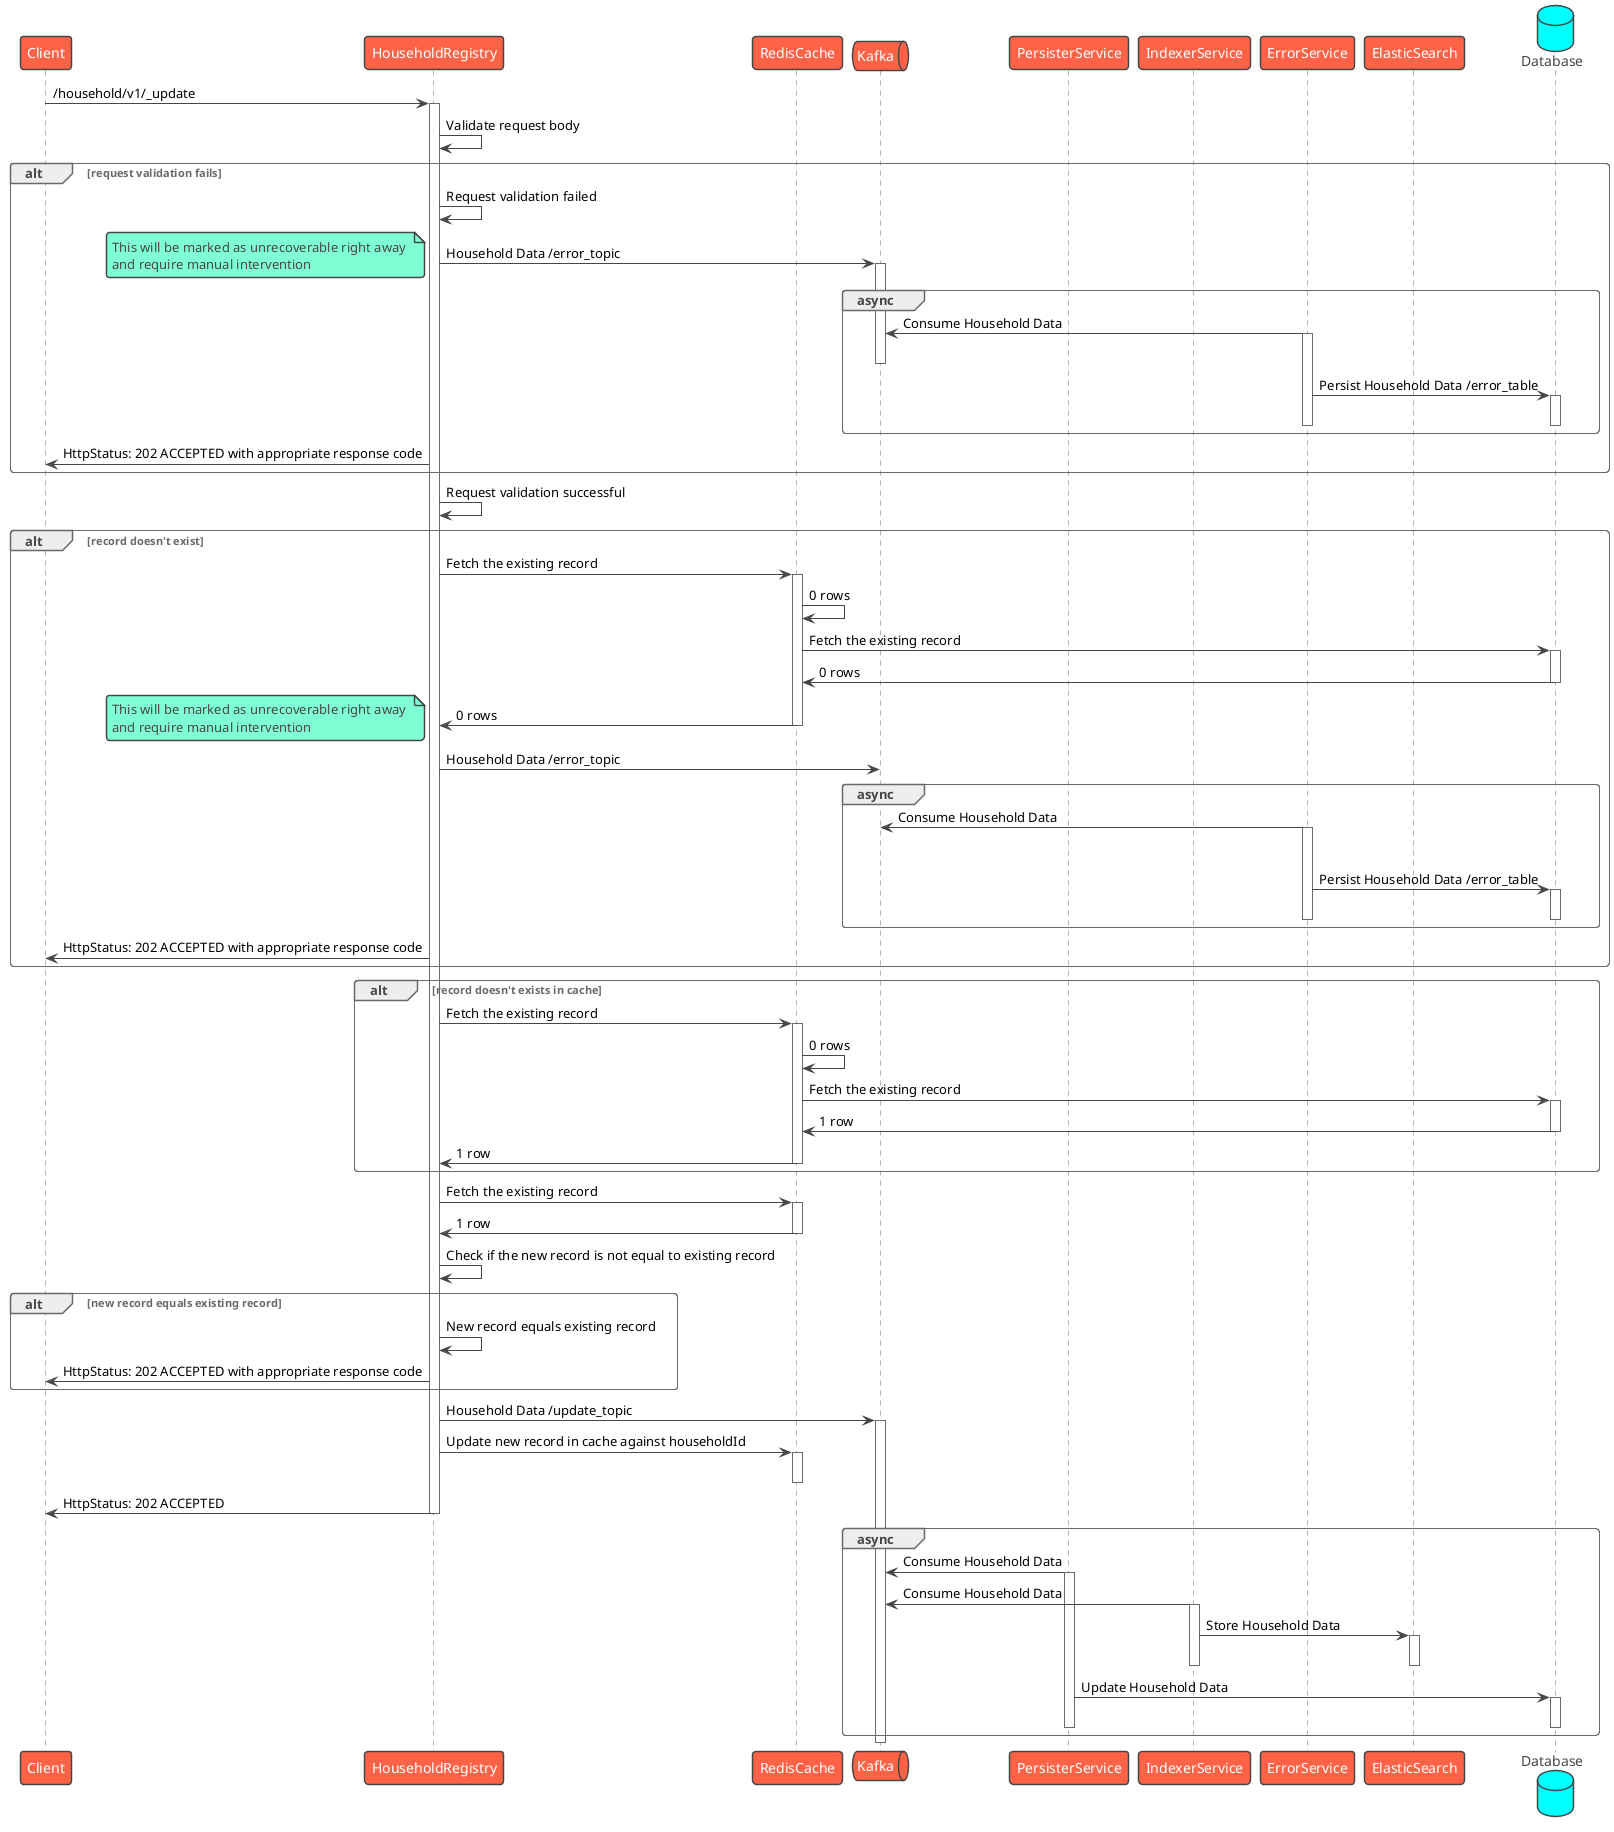 @startuml Household Registry - Update
!theme vibrant
participant Client as c
participant HouseholdRegistry as hr
participant RedisCache as rc
queue Kafka as k
participant PersisterService as prs
participant IndexerService as idx
participant ErrorService as es
participant ElasticSearch as el
database Database as db
c -> hr : /household/v1/_update
activate hr
hr -> hr: Validate request body
alt request validation fails
    hr -> hr: Request validation failed
    hr -> k: Household Data /error_topic
    note left
        This will be marked as unrecoverable right away 
        and require manual intervention
    end note
    activate k
    group async
        es -> k: Consume Household Data
        activate es
        deactivate k
        es -> db: Persist Household Data /error_table
        activate db
        deactivate db
        deactivate es
    end
    hr -> c: HttpStatus: 202 ACCEPTED with appropriate response code
end
hr -> hr: Request validation successful
alt record doesn't exist
    hr -> rc: Fetch the existing record
    activate rc
    rc -> rc: 0 rows
    rc -> db: Fetch the existing record
    activate db
    db -> rc: 0 rows
    deactivate db
    rc -> hr: 0 rows
    deactivate rc
    note left
        This will be marked as unrecoverable right away 
        and require manual intervention
    end note
    hr -> k: Household Data /error_topic
    group async
        es -> k: Consume Household Data
        activate es
        deactivate k
        es -> db: Persist Household Data /error_table
        activate db
        deactivate db
        deactivate es
    end
    hr -> c: HttpStatus: 202 ACCEPTED with appropriate response code
end
alt record doesn't exists in cache
    hr -> rc: Fetch the existing record
    activate rc
    rc -> rc: 0 rows
    rc -> db: Fetch the existing record
    activate db
    db -> rc: 1 row
    deactivate db
    rc -> hr: 1 row
    deactivate rc
end
hr -> rc: Fetch the existing record
activate rc
rc -> hr: 1 row
deactivate rc
hr -> hr: Check if the new record is not equal to existing record
alt new record equals existing record
    hr -> hr: New record equals existing record
    hr -> c: HttpStatus: 202 ACCEPTED with appropriate response code
end
hr -> k: Household Data /update_topic
activate k
hr -> rc: Update new record in cache against householdId
activate rc
deactivate rc
hr -> c: HttpStatus: 202 ACCEPTED
deactivate hr
group async
    prs -> k: Consume Household Data
    activate prs
    idx -> k: Consume Household Data
    activate idx
    idx -> el: Store Household Data
    activate el
    deactivate el
    deactivate idx
    prs -> db: Update Household Data
    activate db
    deactivate db
    deactivate prs
end
deactivate k
@enduml